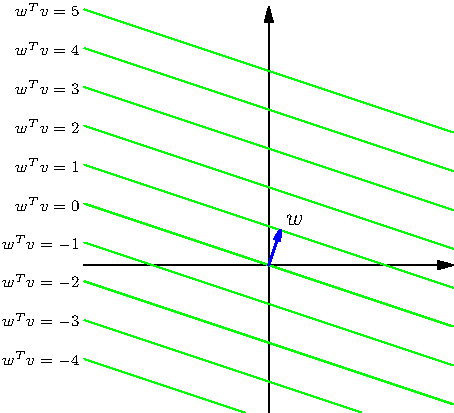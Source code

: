 import graph;
import plain;
import contour;
size(8cm);
pair w = (1,3)/length((1,3));
real[] cs;
real xm = -5;
for (real i = -4; i <= 5; ++i) cs.push(i);
real f(real x, real y) { return dot(w,(x,y)); }
draw(contour(f,(-5,-4),(5,7),cs),p=green);
for (int i = 0; i < cs.length; ++i) {
    label("$w^Tv="+string(cs[i])+"$",(xm,xm*(-1/3)+cs[i]/cos(atan2(w.x,w.y))),W,p=fontsize(8));
}
draw((0,0)--w,EndArrow(size=5),p=blue+1);
label("$w$",w,NE);
xaxis(xmin=xm,xmax=5,EndArrow);
yaxis(ymin=-4,ymax=7,EndArrow);
